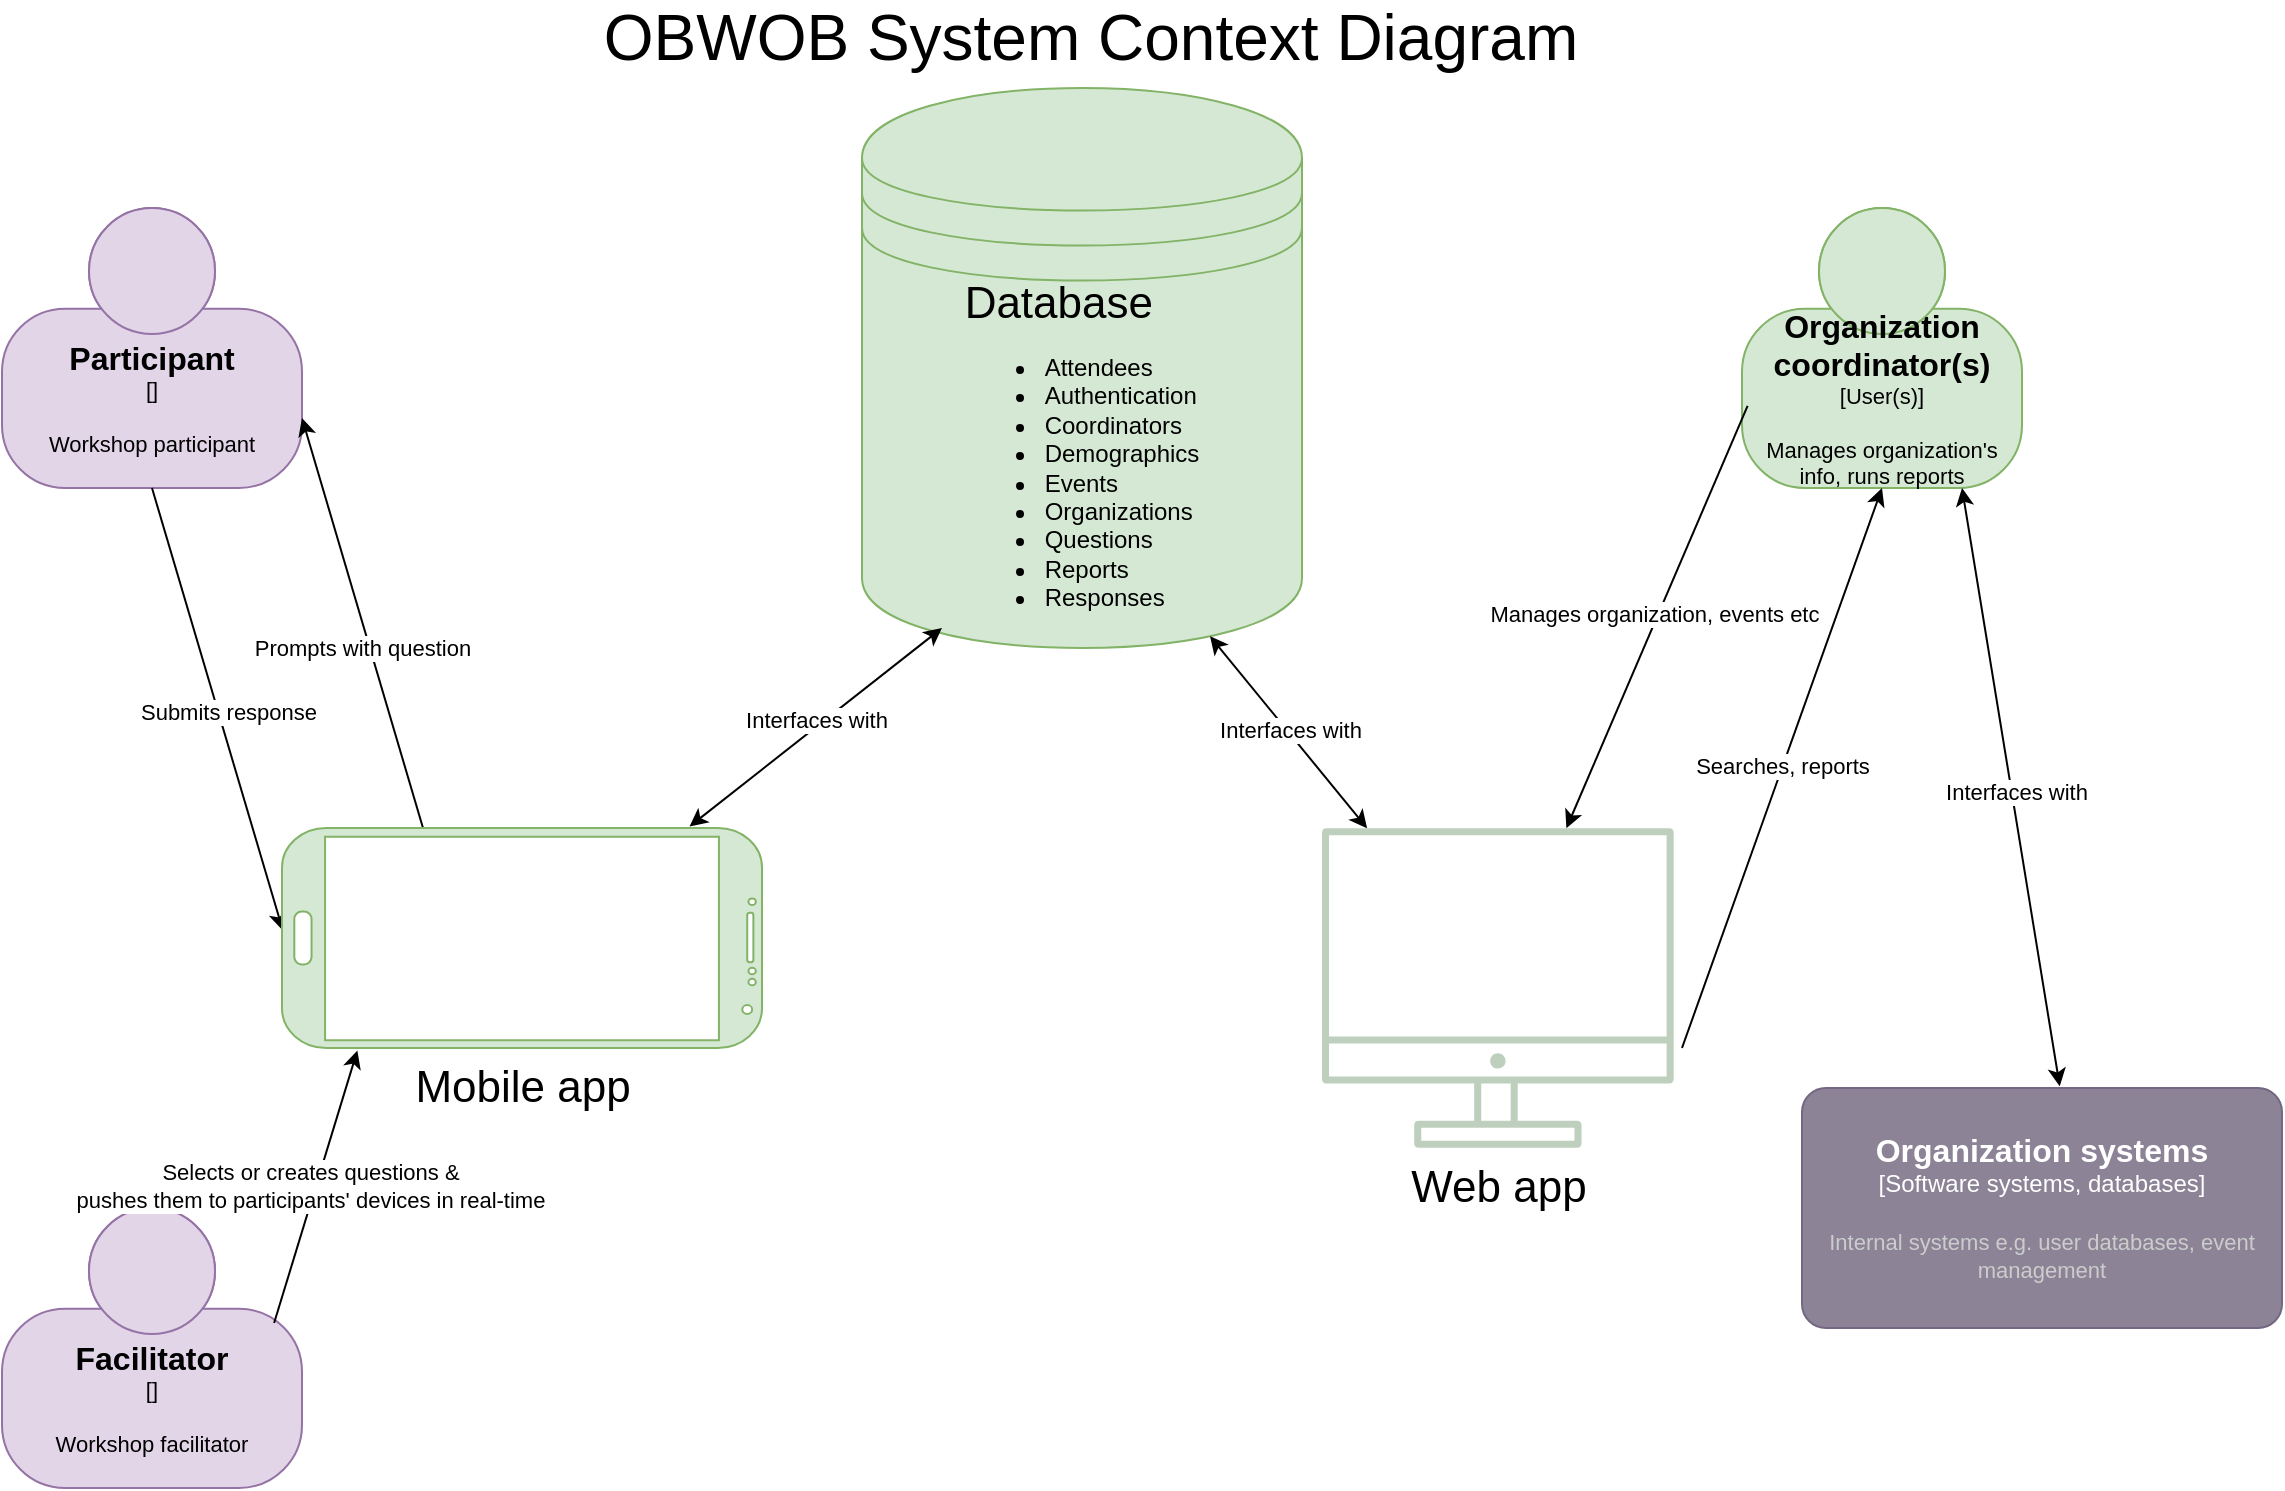 <mxfile version="24.7.17">
  <diagram name="Page-1" id="Haewlsi_iovVv61Tuty4">
    <mxGraphModel dx="862" dy="506" grid="1" gridSize="10" guides="1" tooltips="1" connect="1" arrows="1" fold="1" page="1" pageScale="1" pageWidth="1169" pageHeight="827" math="0" shadow="0">
      <root>
        <mxCell id="0" />
        <mxCell id="1" parent="0" />
        <object c4Name="Participant" c4Type="" c4Description="Workshop participant" label="&lt;font style=&quot;font-size: 16px&quot;&gt;&lt;b&gt;%c4Name%&lt;/b&gt;&lt;/font&gt;&lt;div&gt;[%c4Type%]&lt;/div&gt;&lt;br&gt;&lt;div&gt;&lt;font style=&quot;font-size: 11px&quot;&gt;&lt;font color=&quot;#000000&quot;&gt;%c4Description%&lt;/font&gt;&lt;/div&gt;" placeholders="1" id="6MHDGr1IVYE9pwsXuLm0-26">
          <mxCell style="html=1;fontSize=11;dashed=0;whiteSpace=wrap;fillColor=#e1d5e7;strokeColor=#9673a6;shape=mxgraph.c4.person2;align=center;metaEdit=1;points=[[0.5,0,0],[1,0.5,0],[1,0.75,0],[0.75,1,0],[0.5,1,0],[0.25,1,0],[0,0.75,0],[0,0.5,0]];resizable=1;movable=1;rotatable=1;deletable=1;editable=1;locked=0;connectable=1;" parent="1" vertex="1">
            <mxGeometry x="40" y="140" width="150" height="140" as="geometry" />
          </mxCell>
        </object>
        <object placeholders="1" c4Name="Organization coordinator(s)" c4Type="User(s)" c4Description="Manages organization&#39;s info, runs reports" label="&lt;font style=&quot;font-size: 16px&quot;&gt;&lt;b&gt;%c4Name%&lt;/b&gt;&lt;/font&gt;&lt;div&gt;[%c4Type%]&lt;/div&gt;&lt;br&gt;&lt;div&gt;&lt;font style=&quot;font-size: 11px&quot;&gt;&lt;font color=&quot;#000000&quot;&gt;%c4Description%&lt;/font&gt;&lt;/div&gt;" id="6MHDGr1IVYE9pwsXuLm0-28">
          <mxCell style="html=1;fontSize=11;dashed=0;whiteSpace=wrap;fillColor=#d5e8d4;strokeColor=#82b366;shape=mxgraph.c4.person2;align=center;metaEdit=1;points=[[0.5,0,0],[1,0.5,0],[1,0.75,0],[0.75,1,0],[0.5,1,0],[0.25,1,0],[0,0.75,0],[0,0.5,0]];resizable=1;movable=1;rotatable=1;deletable=1;editable=1;locked=0;connectable=1;" parent="1" vertex="1">
            <mxGeometry x="910" y="140" width="140" height="140" as="geometry" />
          </mxCell>
        </object>
        <mxCell id="6MHDGr1IVYE9pwsXuLm0-29" value="&lt;div style=&quot;text-align: left;&quot;&gt;&lt;span style=&quot;font-size: 22px; background-color: initial;&quot;&gt;Database&lt;/span&gt;&lt;/div&gt;&lt;div&gt;&lt;div style=&quot;&quot;&gt;&lt;div style=&quot;text-align: left;&quot;&gt;&lt;ul&gt;&lt;li&gt;&lt;span style=&quot;background-color: initial;&quot;&gt;Attendees&lt;/span&gt;&lt;/li&gt;&lt;li&gt;&lt;span style=&quot;background-color: initial;&quot;&gt;Authentication&lt;/span&gt;&lt;/li&gt;&lt;li&gt;Coordinators&lt;/li&gt;&lt;li&gt;Demographics&lt;/li&gt;&lt;li&gt;Events&lt;/li&gt;&lt;li&gt;Organizations&lt;/li&gt;&lt;li&gt;Questions&lt;/li&gt;&lt;li&gt;Reports&lt;/li&gt;&lt;li&gt;Responses&lt;/li&gt;&lt;/ul&gt;&lt;/div&gt;&lt;/div&gt;&lt;/div&gt;" style="shape=datastore;whiteSpace=wrap;html=1;fillColor=#d5e8d4;strokeColor=#82b366;" parent="1" vertex="1">
          <mxGeometry x="470" y="80" width="220" height="280" as="geometry" />
        </mxCell>
        <mxCell id="6MHDGr1IVYE9pwsXuLm0-31" value="" style="endArrow=classic;html=1;rounded=0;entryX=1;entryY=0.75;entryDx=0;entryDy=0;entryPerimeter=0;exitX=0.024;exitY=0.703;exitDx=0;exitDy=0;exitPerimeter=0;" parent="1" source="6MHDGr1IVYE9pwsXuLm0-41" target="6MHDGr1IVYE9pwsXuLm0-26" edge="1">
          <mxGeometry width="50" height="50" relative="1" as="geometry">
            <mxPoint x="280" y="570" as="sourcePoint" />
            <mxPoint x="680" y="470" as="targetPoint" />
          </mxGeometry>
        </mxCell>
        <mxCell id="6MHDGr1IVYE9pwsXuLm0-32" value="Prompts with question" style="edgeLabel;html=1;align=center;verticalAlign=middle;resizable=0;points=[];" parent="6MHDGr1IVYE9pwsXuLm0-31" vertex="1" connectable="0">
          <mxGeometry x="-0.092" y="4" relative="1" as="geometry">
            <mxPoint as="offset" />
          </mxGeometry>
        </mxCell>
        <mxCell id="6MHDGr1IVYE9pwsXuLm0-33" value="" style="endArrow=classic;html=1;rounded=0;entryX=0.467;entryY=0.998;entryDx=0;entryDy=0;entryPerimeter=0;exitX=0.5;exitY=1;exitDx=0;exitDy=0;exitPerimeter=0;" parent="1" source="6MHDGr1IVYE9pwsXuLm0-26" target="6MHDGr1IVYE9pwsXuLm0-41" edge="1">
          <mxGeometry width="50" height="50" relative="1" as="geometry">
            <mxPoint x="260" y="510" as="sourcePoint" />
            <mxPoint x="309.19" y="577.84" as="targetPoint" />
          </mxGeometry>
        </mxCell>
        <mxCell id="6MHDGr1IVYE9pwsXuLm0-34" value="Submits response" style="edgeLabel;html=1;align=center;verticalAlign=middle;resizable=0;points=[];" parent="6MHDGr1IVYE9pwsXuLm0-33" vertex="1" connectable="0">
          <mxGeometry x="0.019" y="5" relative="1" as="geometry">
            <mxPoint as="offset" />
          </mxGeometry>
        </mxCell>
        <mxCell id="6MHDGr1IVYE9pwsXuLm0-37" value="&lt;font style=&quot;font-size: 32px;&quot;&gt;OBWOB System Context Diagram&lt;/font&gt;" style="text;html=1;align=center;verticalAlign=middle;whiteSpace=wrap;rounded=0;" parent="1" vertex="1">
          <mxGeometry x="302" y="40" width="565" height="30" as="geometry" />
        </mxCell>
        <mxCell id="6MHDGr1IVYE9pwsXuLm0-41" value="&lt;font style=&quot;font-size: 22px;&quot;&gt;Mobile app&lt;/font&gt;" style="verticalLabelPosition=bottom;verticalAlign=top;html=1;shadow=0;dashed=0;strokeWidth=1;shape=mxgraph.android.phone2;strokeColor=#82b366;direction=south;fillColor=#d5e8d4;" parent="1" vertex="1">
          <mxGeometry x="180" y="450" width="240" height="110" as="geometry" />
        </mxCell>
        <mxCell id="6MHDGr1IVYE9pwsXuLm0-42" value="&lt;font style=&quot;font-size: 22px;&quot;&gt;Web app&lt;/font&gt;" style="sketch=0;outlineConnect=0;strokeColor=#668C50;fillColor=#BECFBD;dashed=0;verticalLabelPosition=bottom;verticalAlign=top;align=center;html=1;fontSize=12;fontStyle=0;aspect=fixed;shape=mxgraph.aws4.illustration_desktop;pointerEvents=1" parent="1" vertex="1">
          <mxGeometry x="700" y="450" width="175.83" height="160" as="geometry" />
        </mxCell>
        <mxCell id="6MHDGr1IVYE9pwsXuLm0-43" value="" style="endArrow=classic;html=1;rounded=0;exitX=0.02;exitY=0.707;exitDx=0;exitDy=0;exitPerimeter=0;" parent="1" source="6MHDGr1IVYE9pwsXuLm0-28" target="6MHDGr1IVYE9pwsXuLm0-42" edge="1">
          <mxGeometry width="50" height="50" relative="1" as="geometry">
            <mxPoint x="650" y="560" as="sourcePoint" />
            <mxPoint x="840" y="550" as="targetPoint" />
          </mxGeometry>
        </mxCell>
        <mxCell id="6MHDGr1IVYE9pwsXuLm0-44" value="Manages organization, events etc" style="edgeLabel;html=1;align=center;verticalAlign=middle;resizable=0;points=[];" parent="6MHDGr1IVYE9pwsXuLm0-43" vertex="1" connectable="0">
          <mxGeometry x="-0.014" y="-2" relative="1" as="geometry">
            <mxPoint as="offset" />
          </mxGeometry>
        </mxCell>
        <mxCell id="6MHDGr1IVYE9pwsXuLm0-45" value="" style="endArrow=classic;html=1;rounded=0;entryX=0.5;entryY=1;entryDx=0;entryDy=0;entryPerimeter=0;" parent="1" target="6MHDGr1IVYE9pwsXuLm0-28" edge="1">
          <mxGeometry width="50" height="50" relative="1" as="geometry">
            <mxPoint x="880" y="560" as="sourcePoint" />
            <mxPoint x="700" y="510" as="targetPoint" />
          </mxGeometry>
        </mxCell>
        <mxCell id="6MHDGr1IVYE9pwsXuLm0-46" value="Searches, reports" style="edgeLabel;html=1;align=center;verticalAlign=middle;resizable=0;points=[];" parent="6MHDGr1IVYE9pwsXuLm0-45" vertex="1" connectable="0">
          <mxGeometry x="0.009" y="1" relative="1" as="geometry">
            <mxPoint as="offset" />
          </mxGeometry>
        </mxCell>
        <mxCell id="6MHDGr1IVYE9pwsXuLm0-49" value="" style="endArrow=classic;startArrow=classic;html=1;rounded=0;exitX=0.791;exitY=0.979;exitDx=0;exitDy=0;exitPerimeter=0;" parent="1" source="6MHDGr1IVYE9pwsXuLm0-29" target="6MHDGr1IVYE9pwsXuLm0-42" edge="1">
          <mxGeometry width="50" height="50" relative="1" as="geometry">
            <mxPoint x="650" y="560" as="sourcePoint" />
            <mxPoint x="700" y="510" as="targetPoint" />
          </mxGeometry>
        </mxCell>
        <mxCell id="6MHDGr1IVYE9pwsXuLm0-50" value="Interfaces with" style="edgeLabel;html=1;align=center;verticalAlign=middle;resizable=0;points=[];" parent="6MHDGr1IVYE9pwsXuLm0-49" vertex="1" connectable="0">
          <mxGeometry x="-0.011" y="1" relative="1" as="geometry">
            <mxPoint as="offset" />
          </mxGeometry>
        </mxCell>
        <object placeholders="1" c4Name="Organization systems" c4Type="Software systems, databases" c4Description="Internal systems e.g. user databases, event management" label="&lt;font style=&quot;font-size: 16px&quot;&gt;&lt;b&gt;%c4Name%&lt;/b&gt;&lt;/font&gt;&lt;div&gt;[%c4Type%]&lt;/div&gt;&lt;br&gt;&lt;div&gt;&lt;font style=&quot;font-size: 11px&quot;&gt;&lt;font color=&quot;#cccccc&quot;&gt;%c4Description%&lt;/font&gt;&lt;/div&gt;" id="6MHDGr1IVYE9pwsXuLm0-55">
          <mxCell style="rounded=1;whiteSpace=wrap;html=1;labelBackgroundColor=none;fillColor=#8C8496;fontColor=#ffffff;align=center;arcSize=10;strokeColor=#736782;metaEdit=1;resizable=0;points=[[0.25,0,0],[0.5,0,0],[0.75,0,0],[1,0.25,0],[1,0.5,0],[1,0.75,0],[0.75,1,0],[0.5,1,0],[0.25,1,0],[0,0.75,0],[0,0.5,0],[0,0.25,0]];" parent="1" vertex="1">
            <mxGeometry x="940" y="580" width="240" height="120" as="geometry" />
          </mxCell>
        </object>
        <mxCell id="1izp4UjXAUkeLrmssFSu-3" value="" style="endArrow=classic;startArrow=classic;html=1;rounded=0;exitX=-0.007;exitY=0.151;exitDx=0;exitDy=0;exitPerimeter=0;" edge="1" parent="1" source="6MHDGr1IVYE9pwsXuLm0-41">
          <mxGeometry width="50" height="50" relative="1" as="geometry">
            <mxPoint x="460" y="400" as="sourcePoint" />
            <mxPoint x="510" y="350" as="targetPoint" />
          </mxGeometry>
        </mxCell>
        <mxCell id="1izp4UjXAUkeLrmssFSu-4" value="Interfaces with" style="edgeLabel;html=1;align=center;verticalAlign=middle;resizable=0;points=[];" vertex="1" connectable="0" parent="1izp4UjXAUkeLrmssFSu-3">
          <mxGeometry x="0.027" y="3" relative="1" as="geometry">
            <mxPoint as="offset" />
          </mxGeometry>
        </mxCell>
        <object c4Name="Facilitator" c4Type="" c4Description="Workshop facilitator" label="&lt;font style=&quot;font-size: 16px&quot;&gt;&lt;b&gt;%c4Name%&lt;/b&gt;&lt;/font&gt;&lt;div&gt;[%c4Type%]&lt;/div&gt;&lt;br&gt;&lt;div&gt;&lt;font style=&quot;font-size: 11px&quot;&gt;&lt;font color=&quot;#000000&quot;&gt;%c4Description%&lt;/font&gt;&lt;/div&gt;" placeholders="1" id="1izp4UjXAUkeLrmssFSu-5">
          <mxCell style="html=1;fontSize=11;dashed=0;whiteSpace=wrap;fillColor=#e1d5e7;strokeColor=#9673a6;shape=mxgraph.c4.person2;align=center;metaEdit=1;points=[[0.5,0,0],[1,0.5,0],[1,0.75,0],[0.75,1,0],[0.5,1,0],[0.25,1,0],[0,0.75,0],[0,0.5,0]];resizable=1;movable=1;rotatable=1;deletable=1;editable=1;locked=0;connectable=1;" vertex="1" parent="1">
            <mxGeometry x="40" y="640" width="150" height="140" as="geometry" />
          </mxCell>
        </object>
        <mxCell id="1izp4UjXAUkeLrmssFSu-6" value="" style="endArrow=classic;html=1;rounded=0;entryX=1.011;entryY=0.843;entryDx=0;entryDy=0;entryPerimeter=0;exitX=0.907;exitY=0.411;exitDx=0;exitDy=0;exitPerimeter=0;" edge="1" parent="1" source="1izp4UjXAUkeLrmssFSu-5" target="6MHDGr1IVYE9pwsXuLm0-41">
          <mxGeometry width="50" height="50" relative="1" as="geometry">
            <mxPoint x="180" y="690" as="sourcePoint" />
            <mxPoint x="230" y="660" as="targetPoint" />
          </mxGeometry>
        </mxCell>
        <mxCell id="1izp4UjXAUkeLrmssFSu-7" value="Selects or creates questions &amp;amp;&lt;div&gt;pushes them to participants&#39; devices in real-time&lt;/div&gt;" style="edgeLabel;html=1;align=center;verticalAlign=middle;resizable=0;points=[];" vertex="1" connectable="0" parent="1izp4UjXAUkeLrmssFSu-6">
          <mxGeometry x="-0.007" y="4" relative="1" as="geometry">
            <mxPoint x="1" as="offset" />
          </mxGeometry>
        </mxCell>
        <mxCell id="1izp4UjXAUkeLrmssFSu-8" value="" style="endArrow=classic;startArrow=classic;html=1;rounded=0;exitX=0.537;exitY=-0.007;exitDx=0;exitDy=0;exitPerimeter=0;" edge="1" parent="1" source="6MHDGr1IVYE9pwsXuLm0-55">
          <mxGeometry width="50" height="50" relative="1" as="geometry">
            <mxPoint x="970" y="330" as="sourcePoint" />
            <mxPoint x="1020" y="280" as="targetPoint" />
          </mxGeometry>
        </mxCell>
        <mxCell id="1izp4UjXAUkeLrmssFSu-9" value="Interfaces with" style="edgeLabel;html=1;align=center;verticalAlign=middle;resizable=0;points=[];" vertex="1" connectable="0" parent="1izp4UjXAUkeLrmssFSu-8">
          <mxGeometry x="-0.013" y="-2" relative="1" as="geometry">
            <mxPoint as="offset" />
          </mxGeometry>
        </mxCell>
      </root>
    </mxGraphModel>
  </diagram>
</mxfile>
